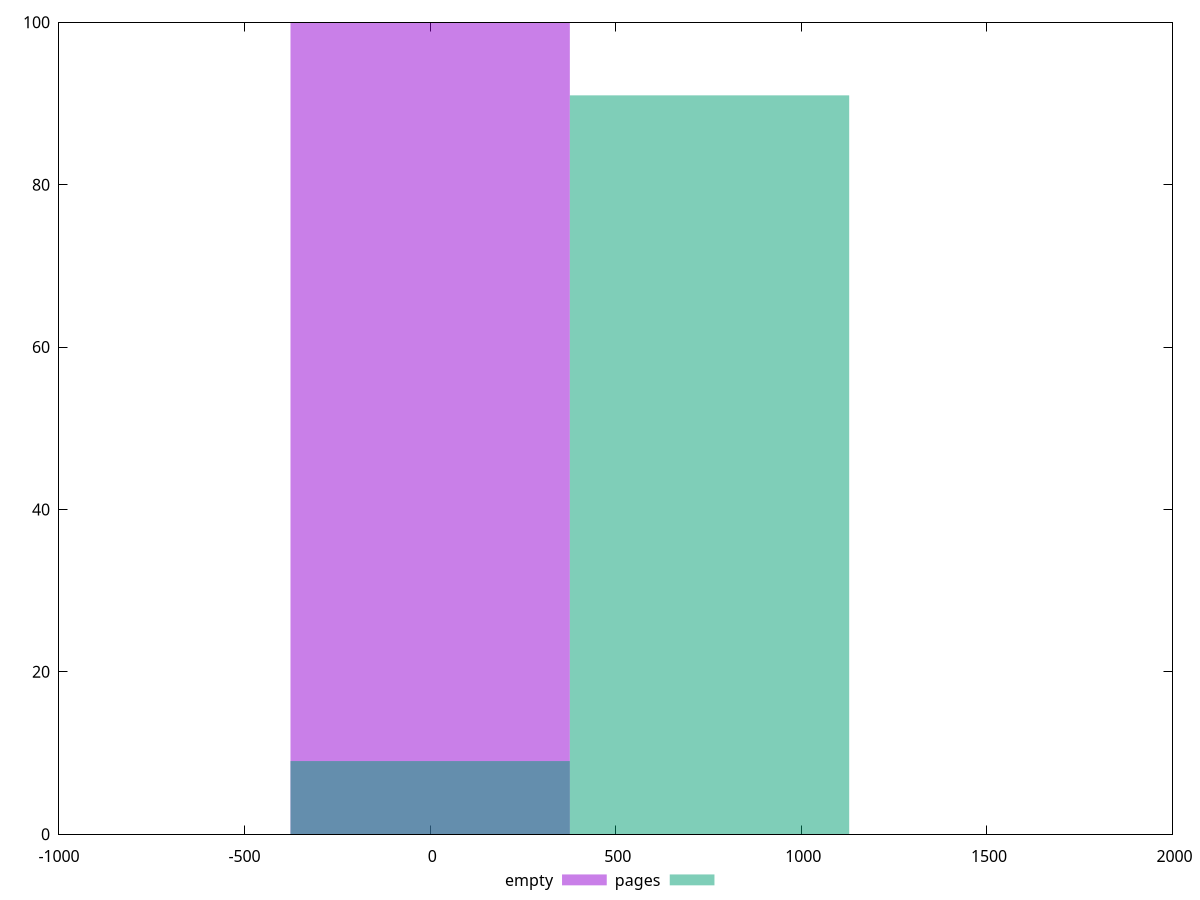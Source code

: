 reset
set terminal svg size 640, 500 enhanced background rgb 'white'
set output "reprap/uses-rel-preload/comparison/histogram/0_vs_1.svg"

$empty <<EOF
0 100
EOF

$pages <<EOF
0 9
752.6436504490941 91
EOF

set key outside below
set boxwidth 752.6436504490941
set yrange [0:100]
set style fill transparent solid 0.5 noborder

plot \
  $empty title "empty" with boxes, \
  $pages title "pages" with boxes, \


reset